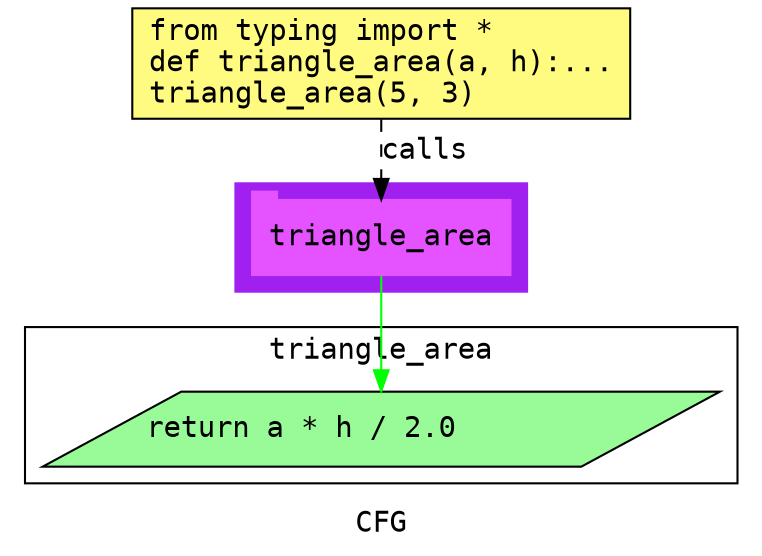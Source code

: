 digraph cluster702CFG {
	graph [bb="0,0,346,259",
		compound=True,
		fontname="DejaVu Sans Mono",
		label=CFG,
		lheight=0.21,
		lp="173,11.5",
		lwidth=0.35,
		pack=False,
		rankdir=TB,
		ranksep=0.02
	];
	node [fontname="DejaVu Sans Mono",
		label="\N"
	];
	edge [fontname="DejaVu Sans Mono"];
	subgraph cluster_1 {
		graph [bb="103,123,243,175",
			color=purple,
			compound=true,
			fontname="DejaVu Sans Mono",
			label="",
			rankdir=TB,
			ranksep=0.02,
			shape=tab,
			style=filled
		];
		node [fontname="DejaVu Sans Mono"];
		edge [fontname="DejaVu Sans Mono"];
		6	[color="#E552FF",
			height=0.5,
			label=triangle_area,
			linenum="[5]",
			pos="173,149",
			shape=tab,
			style=filled,
			width=1.7222];
	}
	subgraph cluster4triangle_area {
		graph [bb="8,31,338,106",
			compound=True,
			fontname="DejaVu Sans Mono",
			label=triangle_area,
			lheight=0.21,
			lp="173,94.5",
			lwidth=1.50,
			pack=False,
			rankdir=TB,
			ranksep=0.02
		];
		node [fontname="DejaVu Sans Mono"];
		edge [fontname="DejaVu Sans Mono"];
		3	[fillcolor="#98fb98",
			height=0.5,
			label="return a * h / 2.0\l",
			linenum="[3]",
			pos="173,57",
			shape=parallelogram,
			style="filled,solid",
			width=4.3676];
	}
	1	[fillcolor="#FFFB81",
		height=0.73611,
		label="from typing import *\ldef triangle_area(a, h):...\ltriangle_area(5, 3)\l",
		linenum="[1]",
		pos="173,232.5",
		shape=rectangle,
		style="filled,solid",
		width=3.3194];
	1 -> 6	[label=calls,
		lp="194,190.5",
		pos="e,173,167.13 173,205.71 173,196.66 173,186.47 173,177.3",
		style=dashed];
	6 -> 3	[color=green,
		pos="e,173,75.3 173,130.65 173,117.82 173,100.11 173,85.381"];
}
